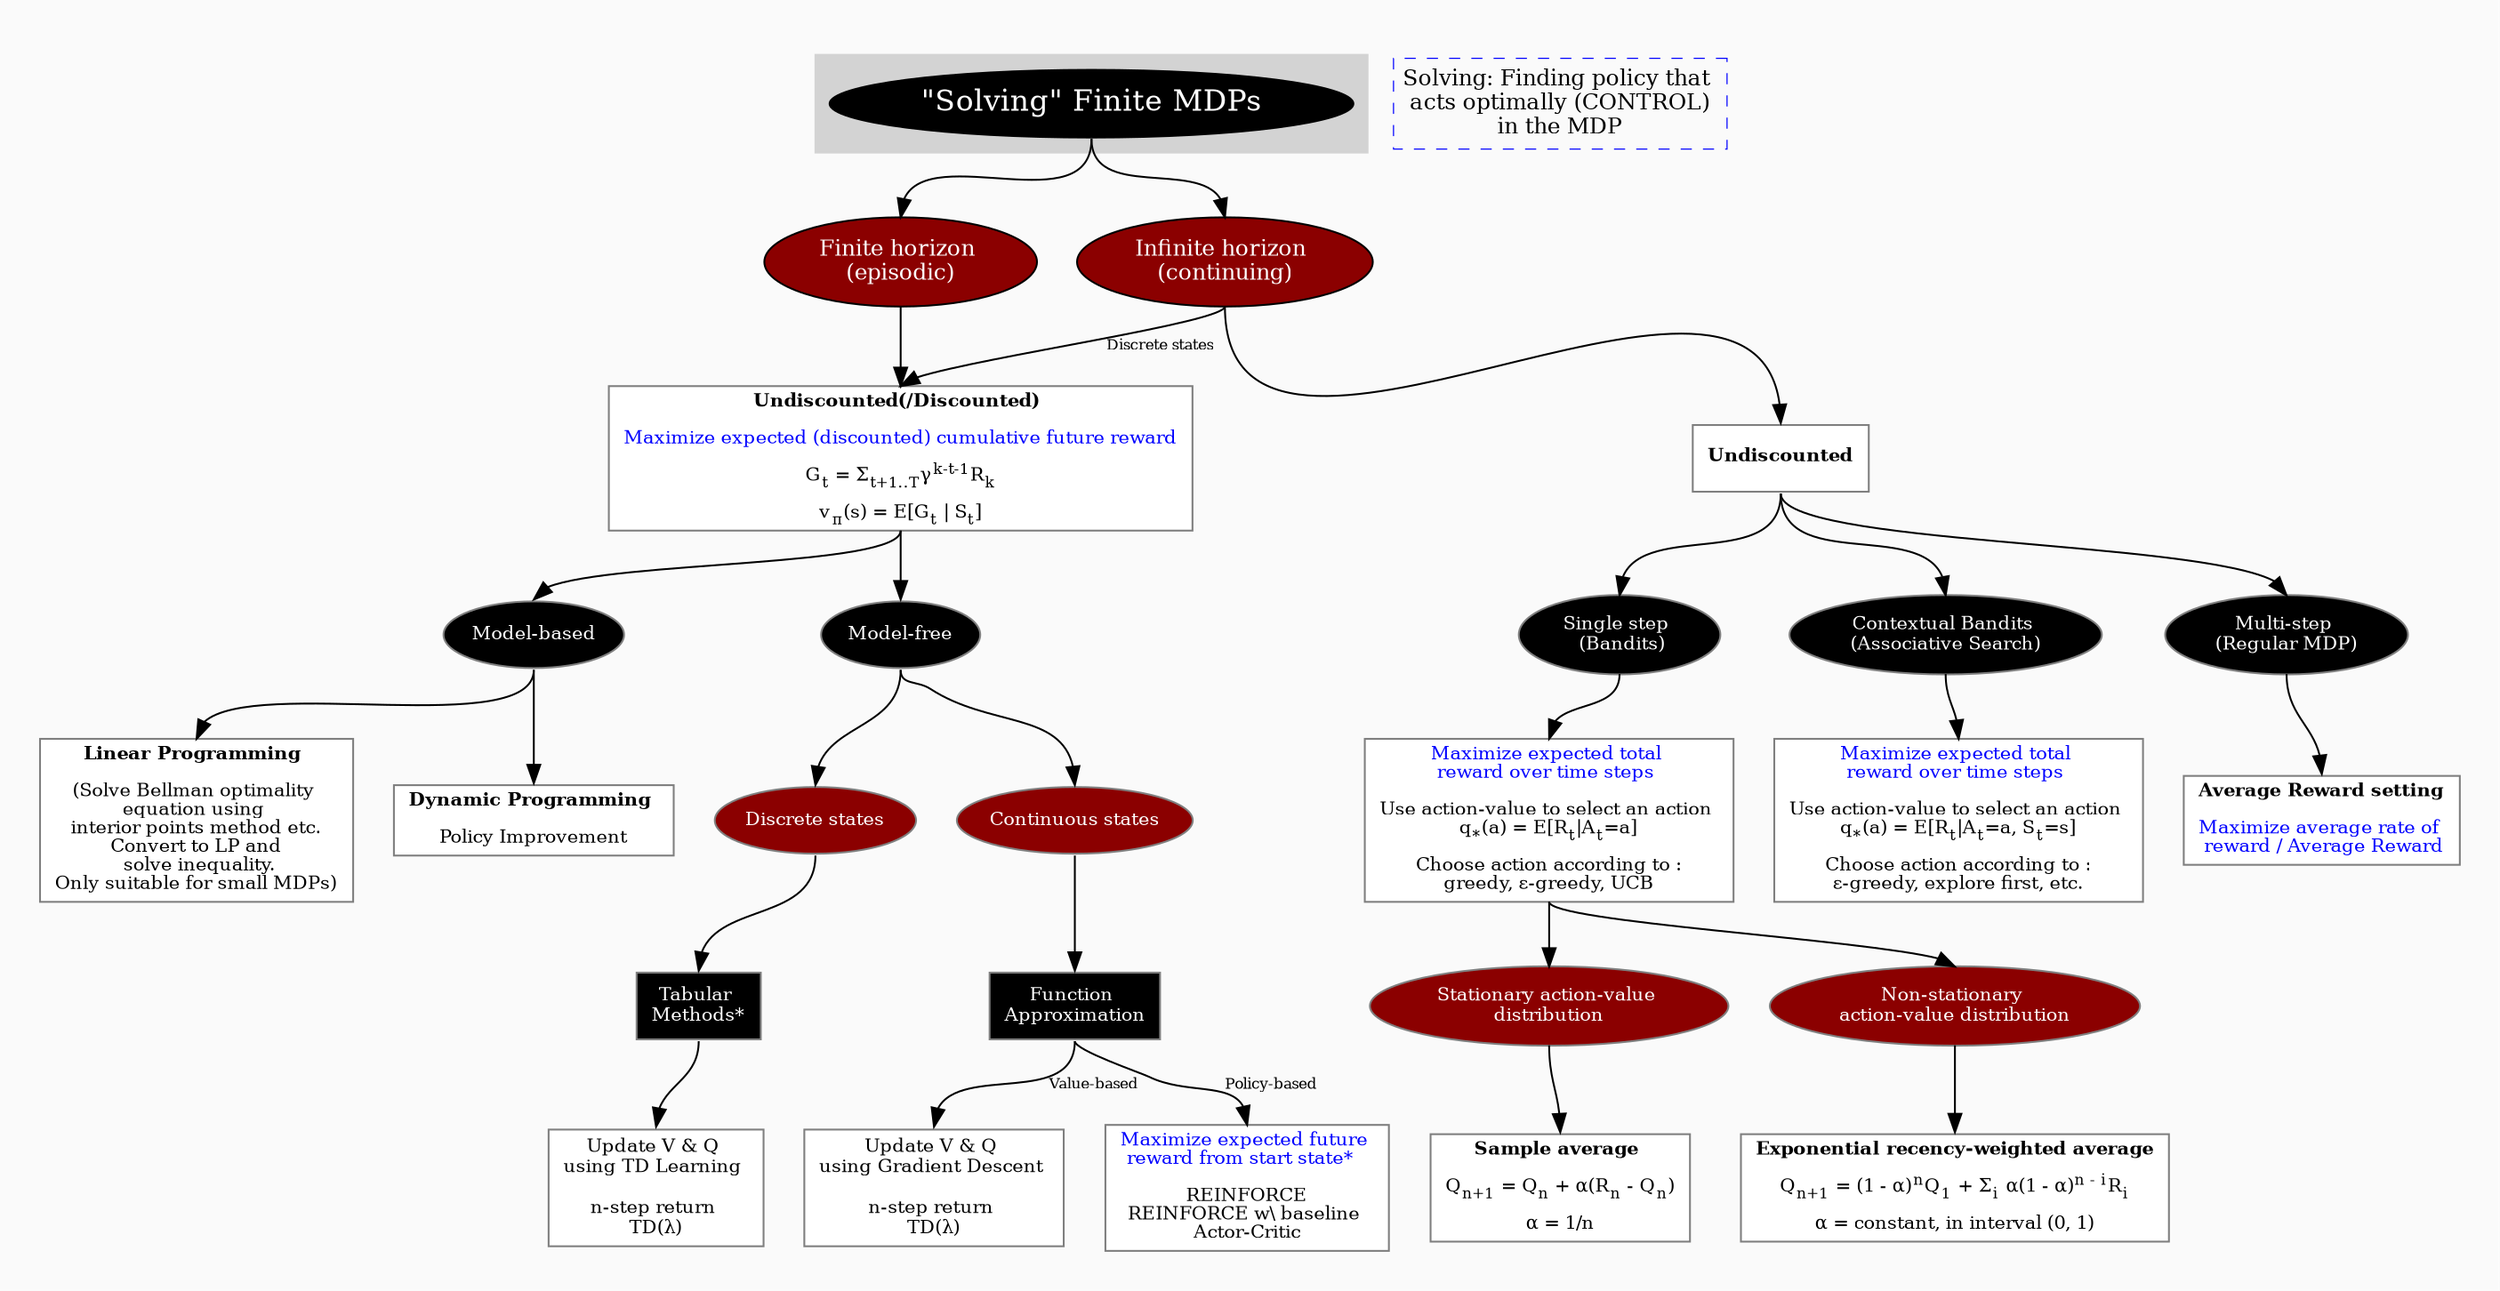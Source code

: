 digraph G {
splines=true
bgcolor=grey98
pad=0.3
style=filled
edge[minlen=2]
edge[headport=n, tailport=s, label=""]
node[style=filled, fontcolor=white]
ranksep=0.1
nodesep=0.3


// LEVEL 1
subgraph cluster_0 {
style=filled
color=lightgrey
fontsize=12
node[fillcolor=black, fontcolor=white, fontsize=16]
a1[label="\"Solving\" Finite MDPs"]
//label = "Solving \: finding policy that acts optimally\n in the MDP";
//labelloc = "b";
}


// LEVEL 2
node[fillcolor=red4, fontsize=12]
b1[label="Finite horizon \n(episodic)"]
node[fillcolor=red4, fontsize=12]
b2[label="Infinite horizon \n(continuing)"]
a1-> b1
a1-> b2


// LEVEL 3
node[fontcolor=black, fontsize=10]
node[shape=box, fillcolor=white, color=grey50]
c1[label=<<b>Undiscounted(/Discounted)</b> <br/><br/>
<font color="blue">Maximize expected (discounted) cumulative future reward</font>
<br/><br/>
G<sub>t</sub> = &Sigma;<sub>t+1..T</sub>&gamma;<sup>k-t-1</sup>R<sub>k</sub>
<br/><br/>
v<sub>&pi;</sub>(s) = E[G<sub>t</sub> | S<sub>t</sub>]
>]
node[shape=box, fillcolor=white, color=grey50]
c3[label=<<b>Undiscounted</b>>]
edge[headport=n, tailport=s, label="", style=filled]
b1-> c1
edge[label="Discrete states", fontsize=8]
b2-> c1
edge[label="", fontsize=8]
b2-> c3


node[fillcolor=black, fontsize=10, shape=ellipse, fontcolor=white]
k1[label="Model-based"]
node[fillcolor=black, fontsize=10, shape=ellipse, fontcolor=white]
k2[label="Model-free"]
c1-> k1
c1-> k2

// LEVEL 4
node[style="filled", shape=ellipse, fillcolor=red4, fontcolor=white, fontsize=10]
d1[label="Discrete states"]
node[style="filled", shape=ellipse, fillcolor=red4, fontcolor=white, fontsize=10]
d2[label="Continuous states"]
k2-> d1
k2-> d2

node[fontcolor=black, fontsize=10]
node[shape=box, fillcolor=white, color=grey50]
l1[label=<<b>Linear Programming</b> <br/><br/>
(Solve Bellman optimality <br/>equation using <br/>interior points method etc.<br/>Convert to LP and<br/> solve inequality.
<br/>Only suitable for small MDPs)
>]
k1-> l1
node[fontcolor=black, fontsize=10]
node[shape=box, fillcolor=white, color=grey50]
l2[label=<<b>Dynamic Programming</b> <br/><br/>
Policy Improvement
>]
k1-> l2


// LEVEL 5
node[fillcolor=black, fontcolor=white, fontsize=10]
e1[label="Tabular \nMethods\*"]
d1-> e1

node[fillcolor=black, fontcolor=white, fontsize=10]
e2[label="Function \nApproximation"]
d2-> e2


// LEVEL 6
node[fillcolor=white, fontcolor=black, shape=box, fontsize=10]
f1[label="Update V & Q \nusing TD Learning \n \nn\-step return \nTD\(&lambda;\)"]
e1-> f1

node[fillcolor=white, fontcolor=black, shape=box, fontsize=10]
f2[label="Update V & Q \nusing Gradient Descent \n \nn\-step return \nTD\(&lambda;\)"]
edge[label="Value-based", fontsize=8]
e2-> f2

node[fillcolor=white, fontcolor=black, shape=box, fontsize=10]
f3[label=<
<font color="blue">Maximize expected future <br/>
reward from start state* </font> <br/><br/> REINFORCE <br/>REINFORCE w\ baseline <br/>Actor-Critic
>]
edge[label="Policy-based", fontsize=8]
e2-> f3


node[fillcolor=black, shape=ellipse, fontcolor=white, fontsize=10]
g1[label="Single step \n \(Bandits\)"]
edge[label="", minlen=2]
c3-> g1

node[fillcolor=black, shape=ellipse, fontcolor=white, fontsize=10]
g2[label="Contextual Bandits \n(Associative Search)"]
edge[label="", minlen=2]
c3-> g2

node[fillcolor=black, shape=ellipse, fontcolor=white, fontsize=10]
g3[label="Multi\-step \n\(Regular MDP\)"]
edge[label="", minlen=2]
c3-> g3


node[fillcolor=white, fontcolor=black, shape=box, fontsize=10]
h1[label=<<font color="blue">Maximize expected total <BR/>
reward over time steps </font><BR/><BR/>
Use action-value to select an action <BR/>
q<sub>*</sub>(a) = E[R<sub>t</sub>|A<sub>t</sub>=a]
<br/><br/>
Choose action according to :<br/>
greedy, &epsilon;-greedy, UCB
>]
edge[headport=n, tailport=s, label="", fontsize=8]
g1-> h1

node[fillcolor=white, fontcolor=black, shape=box, fontsize=10]
h2[label=<<font color="blue">Maximize expected total <BR/>
reward over time steps </font><BR/><BR/>
Use action-value to select an action <BR/>
q<sub>*</sub>(a) = E[R<sub>t</sub>|A<sub>t</sub>=a, S<sub>t</sub>=s]
<br/><br/>
Choose action according to :<br/>
&epsilon;-greedy, explore first, etc.
>]
edge[headport=n, tailport=s, label="", fontsize=8]
g2-> h2

node[style="filled", shape=ellipse, fillcolor=red4, fontcolor=white, fontsize=10]
i1[label="Stationary action-value \ndistribution"]
node[style="filled", shape=ellipse, fillcolor=red4, fontcolor=white, fontsize=10]
i2[label="Non-stationary \naction-value distribution"]
h1-> i1
h1-> i2

node[fillcolor=white, fontcolor=black, shape=box, fontsize=10]
j1[label=<
<B>Sample average</B> <BR/><BR/>
Q<sub>n+1</sub> = Q<sub>n</sub> + &alpha;(R<sub>n</sub> - Q<sub>n</sub>)
<BR/><BR/>
&alpha; = 1/n
>]
edge[label="", fontsize=8]
i1-> j1

node[fillcolor=white, fontcolor=black, shape=box, fontsize=10]
j2[label=<
<B>Exponential recency-weighted average</B><BR/><BR/>
Q<sub>n+1</sub> = (1 - &alpha;)<sup>n</sup>Q<sub>1</sub> + &Sigma;<sub>i</sub> &alpha;(1 - &alpha;)<sup>n - i</sup>R<sub>i</sub>
<BR/><BR/>
&alpha; = constant, in interval (0, 1)
>]
edge[label="", fontsize=8]
i2-> j2

node[fillcolor=white, fontcolor=black, shape=box, fontsize=10]
h3[label=<
<b>Average Reward setting</b>
<br/><br/>
<font color="blue">Maximize average rate of <br/> reward / Average Reward</font>
>]
edge[label="", fontsize=8]
g3-> h3

// REMARQUES EN BLEU
node[color=blue, shape=box, margin=0.07, fontcolor=black, fontsize=12, style="dashed", penwidth=0.6]
//edge[color=blue, arrowhead="none", xlabel="", style="dashed", penwidth=0.6]
 r1[label="Solving: Finding policy that \n acts optimally (CONTROL) \nin the MDP\n"]
// {rank=same;->r1}
// {rank=same;r1->[dir=back]}

}